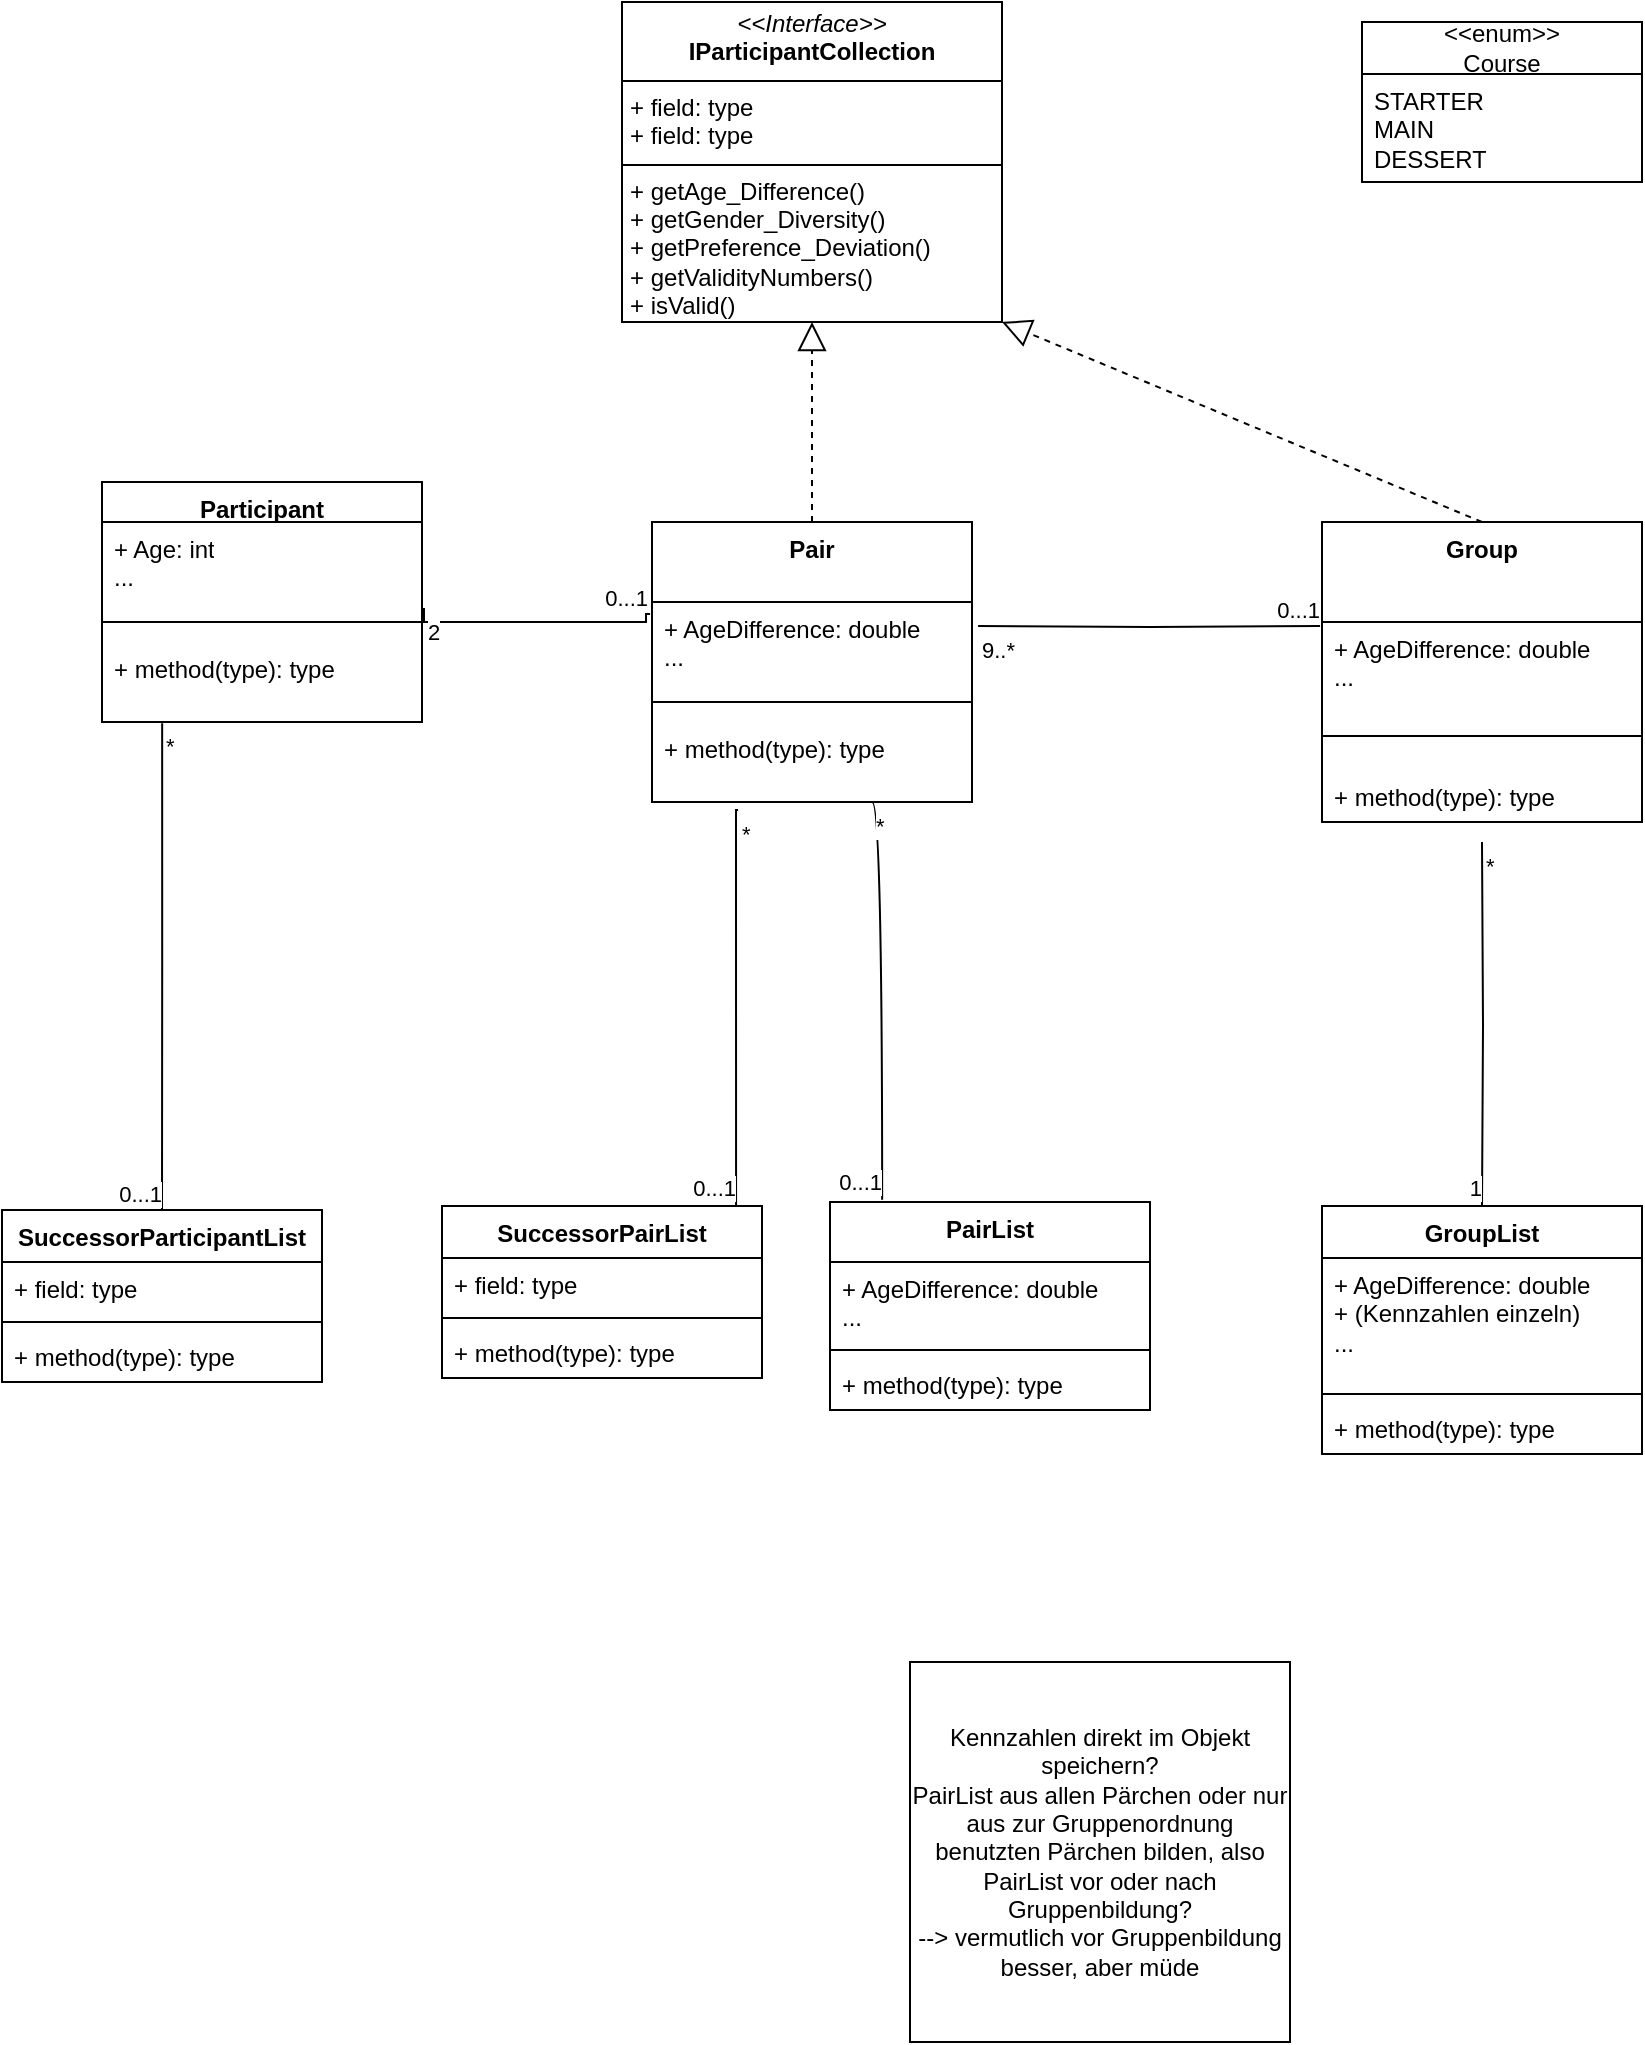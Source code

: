 <mxfile version="24.2.5" type="device">
  <diagram name="Seite-1" id="Z2Z2lX46y5No-gswFjYl">
    <mxGraphModel dx="1098" dy="820" grid="1" gridSize="10" guides="1" tooltips="1" connect="1" arrows="1" fold="1" page="1" pageScale="1" pageWidth="827" pageHeight="1169" math="0" shadow="0">
      <root>
        <mxCell id="0" />
        <mxCell id="1" parent="0" />
        <mxCell id="cbWxKCu1qI_3JTvY8n1W-13" value="&lt;p style=&quot;margin:0px;margin-top:4px;text-align:center;&quot;&gt;&lt;i&gt;&amp;lt;&amp;lt;Interface&amp;gt;&amp;gt;&lt;/i&gt;&lt;br&gt;&lt;b&gt;IParticipantCollection&lt;/b&gt;&lt;/p&gt;&lt;hr size=&quot;1&quot; style=&quot;border-style:solid;&quot;&gt;&lt;p style=&quot;margin:0px;margin-left:4px;&quot;&gt;+ field: type&lt;br&gt;&lt;/p&gt;&lt;p style=&quot;margin:0px;margin-left:4px;&quot;&gt;+ field: type&lt;/p&gt;&lt;hr size=&quot;1&quot; style=&quot;border-style:solid;&quot;&gt;&lt;p style=&quot;margin:0px;margin-left:4px;&quot;&gt;+ getAge_Difference()&lt;/p&gt;&lt;p style=&quot;margin:0px;margin-left:4px;&quot;&gt;+ getGender_Diversity()&lt;/p&gt;&lt;p style=&quot;margin:0px;margin-left:4px;&quot;&gt;+ getPreference_Deviation()&lt;/p&gt;&lt;p style=&quot;margin:0px;margin-left:4px;&quot;&gt;+ getValidityNumbers()&lt;/p&gt;&lt;p style=&quot;margin:0px;margin-left:4px;&quot;&gt;+ isValid()&lt;/p&gt;" style="verticalAlign=top;align=left;overflow=fill;html=1;whiteSpace=wrap;" vertex="1" parent="1">
          <mxGeometry x="310" y="10" width="190" height="160" as="geometry" />
        </mxCell>
        <mxCell id="cbWxKCu1qI_3JTvY8n1W-14" value="Participant" style="swimlane;fontStyle=1;align=center;verticalAlign=top;childLayout=stackLayout;horizontal=1;startSize=20;horizontalStack=0;resizeParent=1;resizeParentMax=0;resizeLast=0;collapsible=1;marginBottom=0;whiteSpace=wrap;html=1;" vertex="1" parent="1">
          <mxGeometry x="50" y="250" width="160" height="120" as="geometry" />
        </mxCell>
        <mxCell id="cbWxKCu1qI_3JTvY8n1W-111" value="+ Age: int&lt;div&gt;...&lt;/div&gt;" style="text;strokeColor=none;fillColor=none;align=left;verticalAlign=top;spacingLeft=4;spacingRight=4;overflow=hidden;rotatable=0;points=[[0,0.5],[1,0.5]];portConstraint=eastwest;whiteSpace=wrap;html=1;" vertex="1" parent="cbWxKCu1qI_3JTvY8n1W-14">
          <mxGeometry y="20" width="160" height="40" as="geometry" />
        </mxCell>
        <mxCell id="cbWxKCu1qI_3JTvY8n1W-16" value="" style="line;strokeWidth=1;fillColor=none;align=left;verticalAlign=middle;spacingTop=-1;spacingLeft=3;spacingRight=3;rotatable=0;labelPosition=right;points=[];portConstraint=eastwest;strokeColor=inherit;" vertex="1" parent="cbWxKCu1qI_3JTvY8n1W-14">
          <mxGeometry y="60" width="160" height="20" as="geometry" />
        </mxCell>
        <mxCell id="cbWxKCu1qI_3JTvY8n1W-17" value="+ method(type): type" style="text;strokeColor=none;fillColor=none;align=left;verticalAlign=top;spacingLeft=4;spacingRight=4;overflow=hidden;rotatable=0;points=[[0,0.5],[1,0.5]];portConstraint=eastwest;whiteSpace=wrap;html=1;" vertex="1" parent="cbWxKCu1qI_3JTvY8n1W-14">
          <mxGeometry y="80" width="160" height="40" as="geometry" />
        </mxCell>
        <mxCell id="cbWxKCu1qI_3JTvY8n1W-18" value="Pair" style="swimlane;fontStyle=1;align=center;verticalAlign=top;childLayout=stackLayout;horizontal=1;startSize=40;horizontalStack=0;resizeParent=1;resizeParentMax=0;resizeLast=0;collapsible=1;marginBottom=0;whiteSpace=wrap;html=1;" vertex="1" parent="1">
          <mxGeometry x="325" y="270" width="160" height="140" as="geometry" />
        </mxCell>
        <mxCell id="cbWxKCu1qI_3JTvY8n1W-110" value="+ AgeDifference: double&lt;div&gt;...&lt;/div&gt;" style="text;strokeColor=none;fillColor=none;align=left;verticalAlign=top;spacingLeft=4;spacingRight=4;overflow=hidden;rotatable=0;points=[[0,0.5],[1,0.5]];portConstraint=eastwest;whiteSpace=wrap;html=1;" vertex="1" parent="cbWxKCu1qI_3JTvY8n1W-18">
          <mxGeometry y="40" width="160" height="40" as="geometry" />
        </mxCell>
        <mxCell id="cbWxKCu1qI_3JTvY8n1W-20" value="" style="line;strokeWidth=1;fillColor=none;align=left;verticalAlign=middle;spacingTop=-1;spacingLeft=3;spacingRight=3;rotatable=0;labelPosition=right;points=[];portConstraint=eastwest;strokeColor=inherit;" vertex="1" parent="cbWxKCu1qI_3JTvY8n1W-18">
          <mxGeometry y="80" width="160" height="20" as="geometry" />
        </mxCell>
        <mxCell id="cbWxKCu1qI_3JTvY8n1W-112" value="+ method(type): type" style="text;strokeColor=none;fillColor=none;align=left;verticalAlign=top;spacingLeft=4;spacingRight=4;overflow=hidden;rotatable=0;points=[[0,0.5],[1,0.5]];portConstraint=eastwest;whiteSpace=wrap;html=1;" vertex="1" parent="cbWxKCu1qI_3JTvY8n1W-18">
          <mxGeometry y="100" width="160" height="40" as="geometry" />
        </mxCell>
        <mxCell id="cbWxKCu1qI_3JTvY8n1W-22" value="Group" style="swimlane;fontStyle=1;align=center;verticalAlign=top;childLayout=stackLayout;horizontal=1;startSize=50;horizontalStack=0;resizeParent=1;resizeParentMax=0;resizeLast=0;collapsible=1;marginBottom=0;whiteSpace=wrap;html=1;direction=east;" vertex="1" parent="1">
          <mxGeometry x="660" y="270" width="160" height="150" as="geometry" />
        </mxCell>
        <mxCell id="cbWxKCu1qI_3JTvY8n1W-23" value="+ AgeDifference: double&lt;div&gt;...&lt;/div&gt;" style="text;strokeColor=none;fillColor=none;align=left;verticalAlign=top;spacingLeft=4;spacingRight=4;overflow=hidden;rotatable=0;points=[[0,0.5],[1,0.5]];portConstraint=eastwest;whiteSpace=wrap;html=1;" vertex="1" parent="cbWxKCu1qI_3JTvY8n1W-22">
          <mxGeometry y="50" width="160" height="40" as="geometry" />
        </mxCell>
        <mxCell id="cbWxKCu1qI_3JTvY8n1W-24" value="" style="line;strokeWidth=1;fillColor=none;align=left;verticalAlign=middle;spacingTop=-1;spacingLeft=3;spacingRight=3;rotatable=0;labelPosition=right;points=[];portConstraint=eastwest;strokeColor=inherit;" vertex="1" parent="cbWxKCu1qI_3JTvY8n1W-22">
          <mxGeometry y="90" width="160" height="34" as="geometry" />
        </mxCell>
        <mxCell id="cbWxKCu1qI_3JTvY8n1W-25" value="+ method(type): type" style="text;strokeColor=none;fillColor=none;align=left;verticalAlign=top;spacingLeft=4;spacingRight=4;overflow=hidden;rotatable=0;points=[[0,0.5],[1,0.5]];portConstraint=eastwest;whiteSpace=wrap;html=1;" vertex="1" parent="cbWxKCu1qI_3JTvY8n1W-22">
          <mxGeometry y="124" width="160" height="26" as="geometry" />
        </mxCell>
        <mxCell id="cbWxKCu1qI_3JTvY8n1W-28" value="PairList&lt;div&gt;&lt;br&gt;&lt;/div&gt;" style="swimlane;fontStyle=1;align=center;verticalAlign=top;childLayout=stackLayout;horizontal=1;startSize=30;horizontalStack=0;resizeParent=1;resizeParentMax=0;resizeLast=0;collapsible=1;marginBottom=0;whiteSpace=wrap;html=1;" vertex="1" parent="1">
          <mxGeometry x="414" y="610" width="160" height="104" as="geometry" />
        </mxCell>
        <mxCell id="cbWxKCu1qI_3JTvY8n1W-29" value="+ AgeDifference: double&lt;div&gt;...&lt;/div&gt;" style="text;strokeColor=none;fillColor=none;align=left;verticalAlign=top;spacingLeft=4;spacingRight=4;overflow=hidden;rotatable=0;points=[[0,0.5],[1,0.5]];portConstraint=eastwest;whiteSpace=wrap;html=1;" vertex="1" parent="cbWxKCu1qI_3JTvY8n1W-28">
          <mxGeometry y="30" width="160" height="40" as="geometry" />
        </mxCell>
        <mxCell id="cbWxKCu1qI_3JTvY8n1W-30" value="" style="line;strokeWidth=1;fillColor=none;align=left;verticalAlign=middle;spacingTop=-1;spacingLeft=3;spacingRight=3;rotatable=0;labelPosition=right;points=[];portConstraint=eastwest;strokeColor=inherit;" vertex="1" parent="cbWxKCu1qI_3JTvY8n1W-28">
          <mxGeometry y="70" width="160" height="8" as="geometry" />
        </mxCell>
        <mxCell id="cbWxKCu1qI_3JTvY8n1W-31" value="+ method(type): type" style="text;strokeColor=none;fillColor=none;align=left;verticalAlign=top;spacingLeft=4;spacingRight=4;overflow=hidden;rotatable=0;points=[[0,0.5],[1,0.5]];portConstraint=eastwest;whiteSpace=wrap;html=1;" vertex="1" parent="cbWxKCu1qI_3JTvY8n1W-28">
          <mxGeometry y="78" width="160" height="26" as="geometry" />
        </mxCell>
        <mxCell id="cbWxKCu1qI_3JTvY8n1W-32" value="GroupList" style="swimlane;fontStyle=1;align=center;verticalAlign=top;childLayout=stackLayout;horizontal=1;startSize=26;horizontalStack=0;resizeParent=1;resizeParentMax=0;resizeLast=0;collapsible=1;marginBottom=0;whiteSpace=wrap;html=1;" vertex="1" parent="1">
          <mxGeometry x="660" y="612" width="160" height="124" as="geometry" />
        </mxCell>
        <mxCell id="cbWxKCu1qI_3JTvY8n1W-33" value="+ AgeDifference: double&lt;div&gt;+ (Kennzahlen einzeln)&lt;br&gt;&lt;div&gt;...&lt;/div&gt;&lt;/div&gt;" style="text;strokeColor=none;fillColor=none;align=left;verticalAlign=top;spacingLeft=4;spacingRight=4;overflow=hidden;rotatable=0;points=[[0,0.5],[1,0.5]];portConstraint=eastwest;whiteSpace=wrap;html=1;" vertex="1" parent="cbWxKCu1qI_3JTvY8n1W-32">
          <mxGeometry y="26" width="160" height="64" as="geometry" />
        </mxCell>
        <mxCell id="cbWxKCu1qI_3JTvY8n1W-34" value="" style="line;strokeWidth=1;fillColor=none;align=left;verticalAlign=middle;spacingTop=-1;spacingLeft=3;spacingRight=3;rotatable=0;labelPosition=right;points=[];portConstraint=eastwest;strokeColor=inherit;" vertex="1" parent="cbWxKCu1qI_3JTvY8n1W-32">
          <mxGeometry y="90" width="160" height="8" as="geometry" />
        </mxCell>
        <mxCell id="cbWxKCu1qI_3JTvY8n1W-35" value="+ method(type): type" style="text;strokeColor=none;fillColor=none;align=left;verticalAlign=top;spacingLeft=4;spacingRight=4;overflow=hidden;rotatable=0;points=[[0,0.5],[1,0.5]];portConstraint=eastwest;whiteSpace=wrap;html=1;" vertex="1" parent="cbWxKCu1qI_3JTvY8n1W-32">
          <mxGeometry y="98" width="160" height="26" as="geometry" />
        </mxCell>
        <mxCell id="cbWxKCu1qI_3JTvY8n1W-36" value="&amp;lt;&amp;lt;enum&amp;gt;&amp;gt;&lt;div&gt;Course&lt;/div&gt;" style="swimlane;fontStyle=0;childLayout=stackLayout;horizontal=1;startSize=26;fillColor=none;horizontalStack=0;resizeParent=1;resizeParentMax=0;resizeLast=0;collapsible=1;marginBottom=0;whiteSpace=wrap;html=1;" vertex="1" parent="1">
          <mxGeometry x="680" y="20" width="140" height="80" as="geometry" />
        </mxCell>
        <mxCell id="cbWxKCu1qI_3JTvY8n1W-41" value="SuccessorParticipantList" style="swimlane;fontStyle=1;align=center;verticalAlign=top;childLayout=stackLayout;horizontal=1;startSize=26;horizontalStack=0;resizeParent=1;resizeParentMax=0;resizeLast=0;collapsible=1;marginBottom=0;whiteSpace=wrap;html=1;" vertex="1" parent="1">
          <mxGeometry y="614" width="160" height="86" as="geometry" />
        </mxCell>
        <mxCell id="cbWxKCu1qI_3JTvY8n1W-42" value="+ field: type" style="text;strokeColor=none;fillColor=none;align=left;verticalAlign=top;spacingLeft=4;spacingRight=4;overflow=hidden;rotatable=0;points=[[0,0.5],[1,0.5]];portConstraint=eastwest;whiteSpace=wrap;html=1;" vertex="1" parent="cbWxKCu1qI_3JTvY8n1W-41">
          <mxGeometry y="26" width="160" height="26" as="geometry" />
        </mxCell>
        <mxCell id="cbWxKCu1qI_3JTvY8n1W-43" value="" style="line;strokeWidth=1;fillColor=none;align=left;verticalAlign=middle;spacingTop=-1;spacingLeft=3;spacingRight=3;rotatable=0;labelPosition=right;points=[];portConstraint=eastwest;strokeColor=inherit;" vertex="1" parent="cbWxKCu1qI_3JTvY8n1W-41">
          <mxGeometry y="52" width="160" height="8" as="geometry" />
        </mxCell>
        <mxCell id="cbWxKCu1qI_3JTvY8n1W-44" value="+ method(type): type" style="text;strokeColor=none;fillColor=none;align=left;verticalAlign=top;spacingLeft=4;spacingRight=4;overflow=hidden;rotatable=0;points=[[0,0.5],[1,0.5]];portConstraint=eastwest;whiteSpace=wrap;html=1;" vertex="1" parent="cbWxKCu1qI_3JTvY8n1W-41">
          <mxGeometry y="60" width="160" height="26" as="geometry" />
        </mxCell>
        <mxCell id="cbWxKCu1qI_3JTvY8n1W-45" value="SuccessorPairList" style="swimlane;fontStyle=1;align=center;verticalAlign=top;childLayout=stackLayout;horizontal=1;startSize=26;horizontalStack=0;resizeParent=1;resizeParentMax=0;resizeLast=0;collapsible=1;marginBottom=0;whiteSpace=wrap;html=1;" vertex="1" parent="1">
          <mxGeometry x="220" y="612" width="160" height="86" as="geometry" />
        </mxCell>
        <mxCell id="cbWxKCu1qI_3JTvY8n1W-46" value="+ field: type" style="text;strokeColor=none;fillColor=none;align=left;verticalAlign=top;spacingLeft=4;spacingRight=4;overflow=hidden;rotatable=0;points=[[0,0.5],[1,0.5]];portConstraint=eastwest;whiteSpace=wrap;html=1;" vertex="1" parent="cbWxKCu1qI_3JTvY8n1W-45">
          <mxGeometry y="26" width="160" height="26" as="geometry" />
        </mxCell>
        <mxCell id="cbWxKCu1qI_3JTvY8n1W-47" value="" style="line;strokeWidth=1;fillColor=none;align=left;verticalAlign=middle;spacingTop=-1;spacingLeft=3;spacingRight=3;rotatable=0;labelPosition=right;points=[];portConstraint=eastwest;strokeColor=inherit;" vertex="1" parent="cbWxKCu1qI_3JTvY8n1W-45">
          <mxGeometry y="52" width="160" height="8" as="geometry" />
        </mxCell>
        <mxCell id="cbWxKCu1qI_3JTvY8n1W-48" value="+ method(type): type" style="text;strokeColor=none;fillColor=none;align=left;verticalAlign=top;spacingLeft=4;spacingRight=4;overflow=hidden;rotatable=0;points=[[0,0.5],[1,0.5]];portConstraint=eastwest;whiteSpace=wrap;html=1;" vertex="1" parent="cbWxKCu1qI_3JTvY8n1W-45">
          <mxGeometry y="60" width="160" height="26" as="geometry" />
        </mxCell>
        <mxCell id="cbWxKCu1qI_3JTvY8n1W-54" value="" style="endArrow=block;dashed=1;endFill=0;endSize=12;html=1;rounded=0;exitX=0.5;exitY=0;exitDx=0;exitDy=0;entryX=1;entryY=1;entryDx=0;entryDy=0;" edge="1" parent="1" source="cbWxKCu1qI_3JTvY8n1W-22" target="cbWxKCu1qI_3JTvY8n1W-13">
          <mxGeometry width="160" relative="1" as="geometry">
            <mxPoint x="540" y="400" as="sourcePoint" />
            <mxPoint x="700" y="400" as="targetPoint" />
          </mxGeometry>
        </mxCell>
        <mxCell id="cbWxKCu1qI_3JTvY8n1W-56" value="" style="endArrow=block;dashed=1;endFill=0;endSize=12;html=1;rounded=0;entryX=0.5;entryY=1;entryDx=0;entryDy=0;exitX=0.5;exitY=0;exitDx=0;exitDy=0;" edge="1" parent="1" source="cbWxKCu1qI_3JTvY8n1W-18" target="cbWxKCu1qI_3JTvY8n1W-13">
          <mxGeometry width="160" relative="1" as="geometry">
            <mxPoint x="400" y="240" as="sourcePoint" />
            <mxPoint x="440" y="250" as="targetPoint" />
          </mxGeometry>
        </mxCell>
        <mxCell id="cbWxKCu1qI_3JTvY8n1W-37" value="STARTER&lt;br&gt;MAIN&lt;br&gt;DESSERT" style="text;strokeColor=none;fillColor=none;align=left;verticalAlign=top;spacingLeft=4;spacingRight=4;overflow=hidden;rotatable=0;points=[[0,0.5],[1,0.5]];portConstraint=eastwest;whiteSpace=wrap;html=1;" vertex="1" parent="1">
          <mxGeometry x="680" y="46" width="140" height="64" as="geometry" />
        </mxCell>
        <mxCell id="cbWxKCu1qI_3JTvY8n1W-90" value="" style="endArrow=none;html=1;edgeStyle=orthogonalEdgeStyle;rounded=0;entryX=0.5;entryY=0;entryDx=0;entryDy=0;" edge="1" parent="1" target="cbWxKCu1qI_3JTvY8n1W-32">
          <mxGeometry relative="1" as="geometry">
            <mxPoint x="740" y="430" as="sourcePoint" />
            <mxPoint x="490" y="320" as="targetPoint" />
          </mxGeometry>
        </mxCell>
        <mxCell id="cbWxKCu1qI_3JTvY8n1W-91" value="*" style="edgeLabel;resizable=0;html=1;align=left;verticalAlign=bottom;" connectable="0" vertex="1" parent="cbWxKCu1qI_3JTvY8n1W-90">
          <mxGeometry x="-1" relative="1" as="geometry">
            <mxPoint y="20" as="offset" />
          </mxGeometry>
        </mxCell>
        <mxCell id="cbWxKCu1qI_3JTvY8n1W-92" value="1" style="edgeLabel;resizable=0;html=1;align=right;verticalAlign=bottom;" connectable="0" vertex="1" parent="cbWxKCu1qI_3JTvY8n1W-90">
          <mxGeometry x="1" relative="1" as="geometry" />
        </mxCell>
        <mxCell id="cbWxKCu1qI_3JTvY8n1W-93" value="" style="endArrow=none;html=1;edgeStyle=orthogonalEdgeStyle;rounded=0;entryX=0.163;entryY=-0.011;entryDx=0;entryDy=0;entryPerimeter=0;exitX=0.688;exitY=1;exitDx=0;exitDy=0;exitPerimeter=0;curved=1;" edge="1" parent="1" source="cbWxKCu1qI_3JTvY8n1W-112" target="cbWxKCu1qI_3JTvY8n1W-28">
          <mxGeometry relative="1" as="geometry">
            <mxPoint x="460" y="480" as="sourcePoint" />
            <mxPoint x="600" y="552" as="targetPoint" />
            <Array as="points">
              <mxPoint x="440" y="410" />
            </Array>
          </mxGeometry>
        </mxCell>
        <mxCell id="cbWxKCu1qI_3JTvY8n1W-94" value="*" style="edgeLabel;resizable=0;html=1;align=left;verticalAlign=bottom;" connectable="0" vertex="1" parent="cbWxKCu1qI_3JTvY8n1W-93">
          <mxGeometry x="-1" relative="1" as="geometry">
            <mxPoint y="20" as="offset" />
          </mxGeometry>
        </mxCell>
        <mxCell id="cbWxKCu1qI_3JTvY8n1W-95" value="0...1" style="edgeLabel;resizable=0;html=1;align=right;verticalAlign=bottom;" connectable="0" vertex="1" parent="cbWxKCu1qI_3JTvY8n1W-93">
          <mxGeometry x="1" relative="1" as="geometry" />
        </mxCell>
        <mxCell id="cbWxKCu1qI_3JTvY8n1W-96" value="" style="endArrow=none;html=1;edgeStyle=orthogonalEdgeStyle;rounded=0;entryX=0.5;entryY=0;entryDx=0;entryDy=0;exitX=0.188;exitY=1.016;exitDx=0;exitDy=0;exitPerimeter=0;" edge="1" parent="1" source="cbWxKCu1qI_3JTvY8n1W-17" target="cbWxKCu1qI_3JTvY8n1W-41">
          <mxGeometry relative="1" as="geometry">
            <mxPoint x="80" y="380" as="sourcePoint" />
            <mxPoint x="80" y="610" as="targetPoint" />
          </mxGeometry>
        </mxCell>
        <mxCell id="cbWxKCu1qI_3JTvY8n1W-97" value="*" style="edgeLabel;resizable=0;html=1;align=left;verticalAlign=bottom;" connectable="0" vertex="1" parent="cbWxKCu1qI_3JTvY8n1W-96">
          <mxGeometry x="-1" relative="1" as="geometry">
            <mxPoint y="20" as="offset" />
          </mxGeometry>
        </mxCell>
        <mxCell id="cbWxKCu1qI_3JTvY8n1W-98" value="0...1" style="edgeLabel;resizable=0;html=1;align=right;verticalAlign=bottom;" connectable="0" vertex="1" parent="cbWxKCu1qI_3JTvY8n1W-96">
          <mxGeometry x="1" relative="1" as="geometry" />
        </mxCell>
        <mxCell id="cbWxKCu1qI_3JTvY8n1W-99" value="" style="endArrow=none;html=1;edgeStyle=orthogonalEdgeStyle;rounded=0;entryX=0.919;entryY=0;entryDx=0;entryDy=0;exitX=0.269;exitY=1.1;exitDx=0;exitDy=0;exitPerimeter=0;entryPerimeter=0;" edge="1" parent="1" source="cbWxKCu1qI_3JTvY8n1W-112" target="cbWxKCu1qI_3JTvY8n1W-45">
          <mxGeometry relative="1" as="geometry">
            <mxPoint x="367.08" y="509.68" as="sourcePoint" />
            <mxPoint x="370" y="600" as="targetPoint" />
            <Array as="points">
              <mxPoint x="367" y="414" />
            </Array>
          </mxGeometry>
        </mxCell>
        <mxCell id="cbWxKCu1qI_3JTvY8n1W-100" value="*" style="edgeLabel;resizable=0;html=1;align=left;verticalAlign=bottom;" connectable="0" vertex="1" parent="cbWxKCu1qI_3JTvY8n1W-99">
          <mxGeometry x="-1" relative="1" as="geometry">
            <mxPoint y="20" as="offset" />
          </mxGeometry>
        </mxCell>
        <mxCell id="cbWxKCu1qI_3JTvY8n1W-101" value="0...1" style="edgeLabel;resizable=0;html=1;align=right;verticalAlign=bottom;" connectable="0" vertex="1" parent="cbWxKCu1qI_3JTvY8n1W-99">
          <mxGeometry x="1" relative="1" as="geometry" />
        </mxCell>
        <mxCell id="cbWxKCu1qI_3JTvY8n1W-102" value="" style="endArrow=none;html=1;edgeStyle=orthogonalEdgeStyle;rounded=0;exitX=1.019;exitY=0.719;exitDx=0;exitDy=0;exitPerimeter=0;entryX=-0.006;entryY=0.347;entryDx=0;entryDy=0;entryPerimeter=0;" edge="1" parent="1" target="cbWxKCu1qI_3JTvY8n1W-22">
          <mxGeometry relative="1" as="geometry">
            <mxPoint x="488.04" y="322.016" as="sourcePoint" />
            <mxPoint x="660" y="322" as="targetPoint" />
          </mxGeometry>
        </mxCell>
        <mxCell id="cbWxKCu1qI_3JTvY8n1W-103" value="9..*" style="edgeLabel;resizable=0;html=1;align=left;verticalAlign=bottom;" connectable="0" vertex="1" parent="cbWxKCu1qI_3JTvY8n1W-102">
          <mxGeometry x="-1" relative="1" as="geometry">
            <mxPoint y="20" as="offset" />
          </mxGeometry>
        </mxCell>
        <mxCell id="cbWxKCu1qI_3JTvY8n1W-104" value="0...1" style="edgeLabel;resizable=0;html=1;align=right;verticalAlign=bottom;" connectable="0" vertex="1" parent="cbWxKCu1qI_3JTvY8n1W-102">
          <mxGeometry x="1" relative="1" as="geometry" />
        </mxCell>
        <mxCell id="cbWxKCu1qI_3JTvY8n1W-105" value="" style="endArrow=none;html=1;edgeStyle=orthogonalEdgeStyle;rounded=0;entryX=-0.006;entryY=0.625;entryDx=0;entryDy=0;exitX=0.033;exitY=1;exitDx=0;exitDy=0;exitPerimeter=0;entryPerimeter=0;" edge="1" parent="1">
          <mxGeometry relative="1" as="geometry">
            <mxPoint x="210.99" y="313" as="sourcePoint" />
            <mxPoint x="324.04" y="316" as="targetPoint" />
            <Array as="points">
              <mxPoint x="211" y="320" />
              <mxPoint x="322" y="320" />
              <mxPoint x="322" y="316" />
            </Array>
          </mxGeometry>
        </mxCell>
        <mxCell id="cbWxKCu1qI_3JTvY8n1W-106" value="2" style="edgeLabel;resizable=0;html=1;align=left;verticalAlign=bottom;" connectable="0" vertex="1" parent="cbWxKCu1qI_3JTvY8n1W-105">
          <mxGeometry x="-1" relative="1" as="geometry">
            <mxPoint y="20" as="offset" />
          </mxGeometry>
        </mxCell>
        <mxCell id="cbWxKCu1qI_3JTvY8n1W-107" value="0...1" style="edgeLabel;resizable=0;html=1;align=right;verticalAlign=bottom;" connectable="0" vertex="1" parent="cbWxKCu1qI_3JTvY8n1W-105">
          <mxGeometry x="1" relative="1" as="geometry" />
        </mxCell>
        <mxCell id="cbWxKCu1qI_3JTvY8n1W-117" value="Kennzahlen direkt im Objekt speichern?&lt;div&gt;PairList aus allen Pärchen oder nur aus zur Gruppenordnung benutzten Pärchen bilden, also PairList vor oder nach Gruppenbildung?&lt;/div&gt;&lt;div&gt;--&amp;gt; vermutlich vor Gruppenbildung besser, aber müde&lt;/div&gt;" style="whiteSpace=wrap;html=1;aspect=fixed;" vertex="1" parent="1">
          <mxGeometry x="454" y="840" width="190" height="190" as="geometry" />
        </mxCell>
      </root>
    </mxGraphModel>
  </diagram>
</mxfile>
